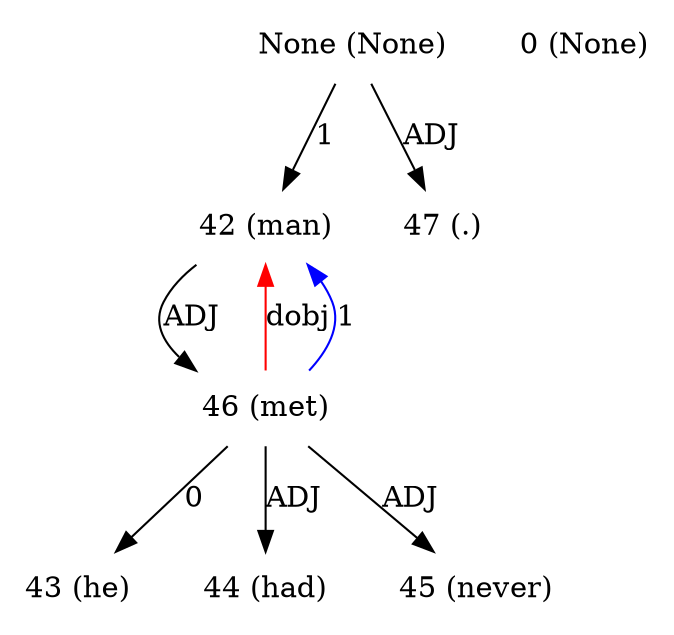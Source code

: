 digraph G{
edge [dir=forward]
node [shape=plaintext]

None [label="None (None)"]
None -> 42 [label="1"]
None [label="None (None)"]
None -> 47 [label="ADJ"]
0 [label="0 (None)"]
42 [label="42 (man)"]
42 -> 46 [label="ADJ"]
46 -> 42 [label="dobj", color="red"]
43 [label="43 (he)"]
44 [label="44 (had)"]
45 [label="45 (never)"]
46 [label="46 (met)"]
46 -> 42 [label="1", color="blue"]
46 -> 43 [label="0"]
46 -> 44 [label="ADJ"]
46 -> 45 [label="ADJ"]
47 [label="47 (.)"]
}
